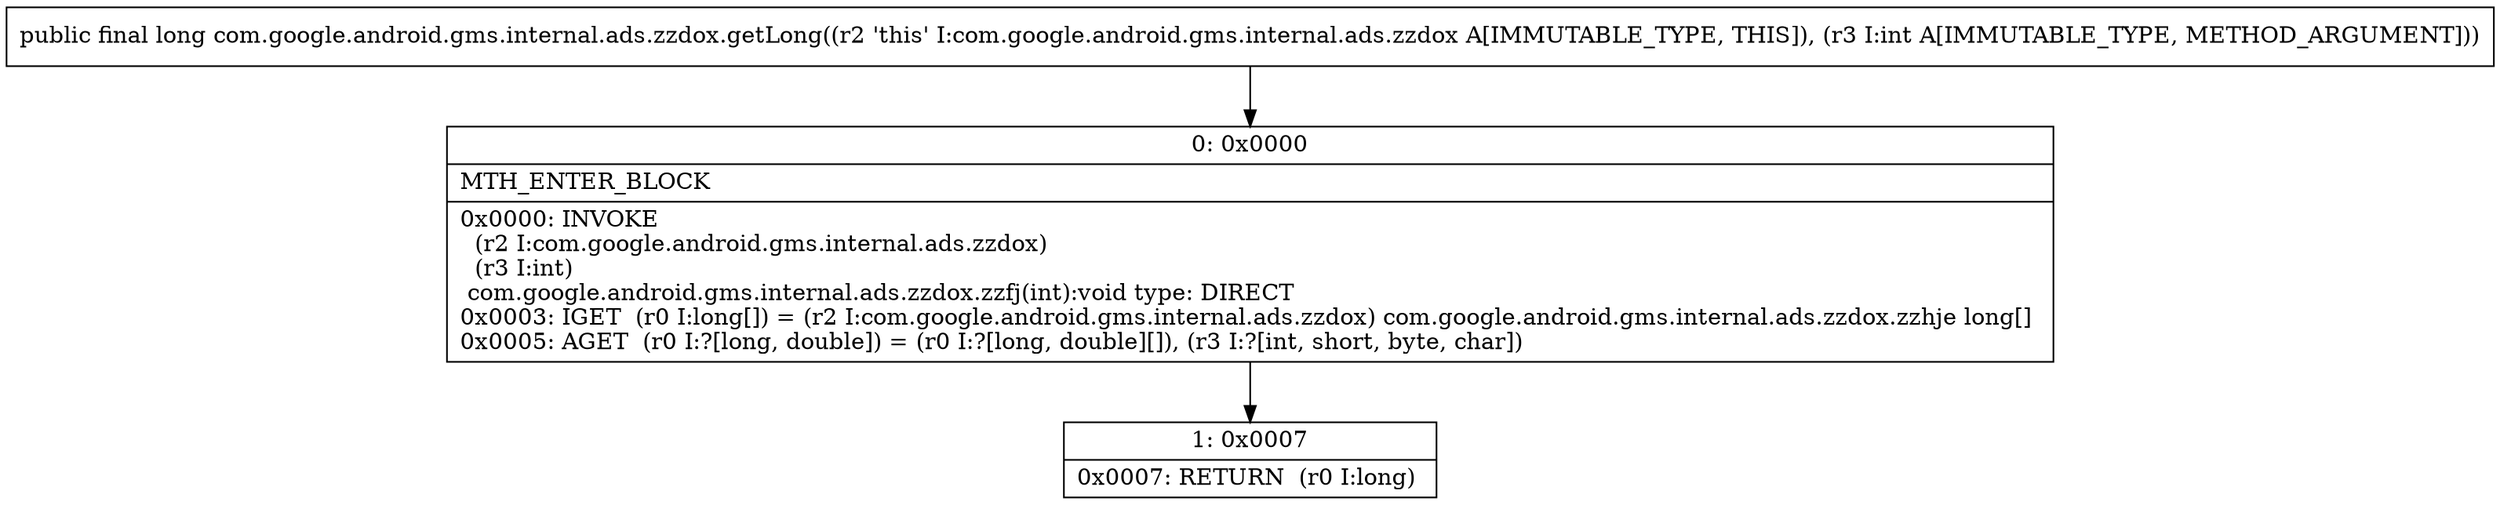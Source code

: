 digraph "CFG forcom.google.android.gms.internal.ads.zzdox.getLong(I)J" {
Node_0 [shape=record,label="{0\:\ 0x0000|MTH_ENTER_BLOCK\l|0x0000: INVOKE  \l  (r2 I:com.google.android.gms.internal.ads.zzdox)\l  (r3 I:int)\l com.google.android.gms.internal.ads.zzdox.zzfj(int):void type: DIRECT \l0x0003: IGET  (r0 I:long[]) = (r2 I:com.google.android.gms.internal.ads.zzdox) com.google.android.gms.internal.ads.zzdox.zzhje long[] \l0x0005: AGET  (r0 I:?[long, double]) = (r0 I:?[long, double][]), (r3 I:?[int, short, byte, char]) \l}"];
Node_1 [shape=record,label="{1\:\ 0x0007|0x0007: RETURN  (r0 I:long) \l}"];
MethodNode[shape=record,label="{public final long com.google.android.gms.internal.ads.zzdox.getLong((r2 'this' I:com.google.android.gms.internal.ads.zzdox A[IMMUTABLE_TYPE, THIS]), (r3 I:int A[IMMUTABLE_TYPE, METHOD_ARGUMENT])) }"];
MethodNode -> Node_0;
Node_0 -> Node_1;
}

